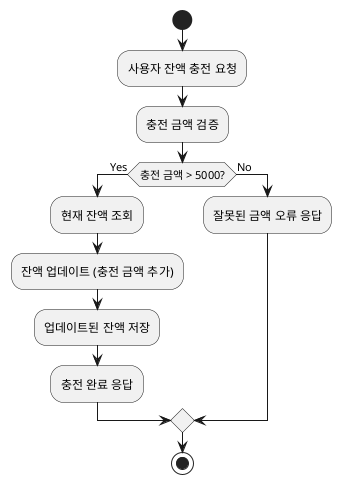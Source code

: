 @startuml

start

:사용자 잔액 충전 요청;
:충전 금액 검증;

if (충전 금액 > 5000?) then (Yes)
    :현재 잔액 조회;
    :잔액 업데이트 (충전 금액 추가);
    :업데이트된 잔액 저장;
    :충전 완료 응답;
else (No)
    :잘못된 금액 오류 응답;
endif

stop

@enduml
